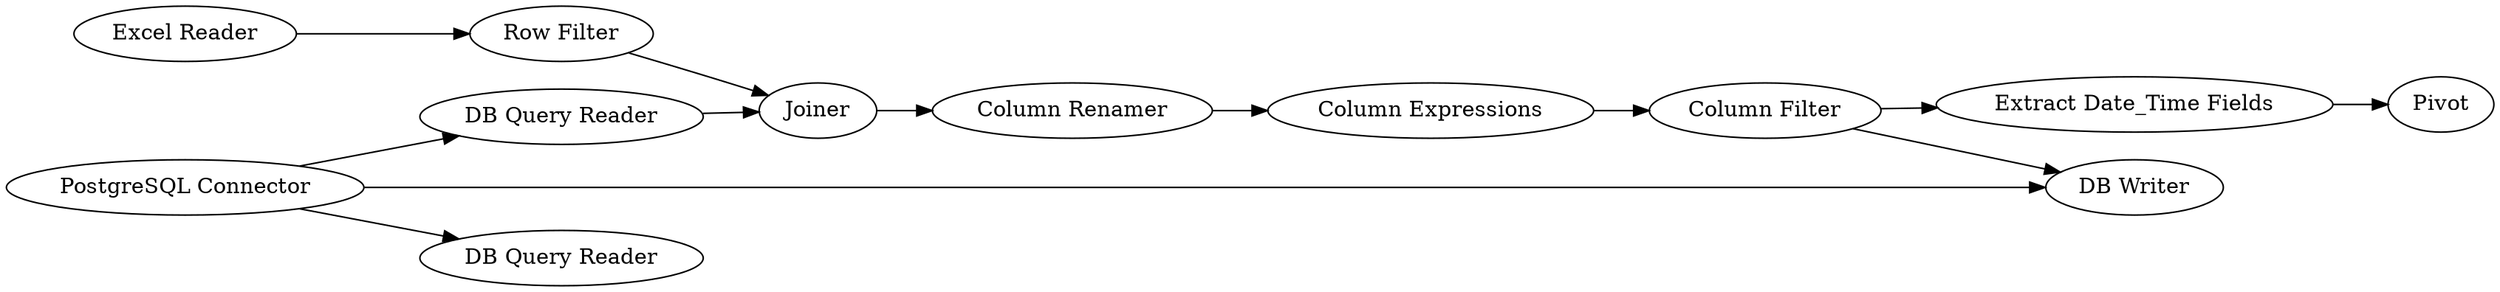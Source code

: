 digraph {
	"-5806436940028419405_54" [label="Extract Date_Time Fields"]
	"-5806436940028419405_13" [label="PostgreSQL Connector"]
	"-5806436940028419405_43" [label="DB Query Reader"]
	"-5806436940028419405_52" [label="DB Writer"]
	"-5806436940028419405_14" [label="Excel Reader"]
	"-5806436940028419405_42" [label="DB Query Reader"]
	"-5806436940028419405_47" [label="Column Renamer"]
	"-5806436940028419405_48" [label="Column Expressions"]
	"-5806436940028419405_46" [label="Row Filter"]
	"-5806436940028419405_49" [label="Column Filter"]
	"-5806436940028419405_53" [label=Pivot]
	"-5806436940028419405_44" [label=Joiner]
	"-5806436940028419405_13" -> "-5806436940028419405_42"
	"-5806436940028419405_43" -> "-5806436940028419405_44"
	"-5806436940028419405_13" -> "-5806436940028419405_52"
	"-5806436940028419405_49" -> "-5806436940028419405_54"
	"-5806436940028419405_13" -> "-5806436940028419405_43"
	"-5806436940028419405_48" -> "-5806436940028419405_49"
	"-5806436940028419405_44" -> "-5806436940028419405_47"
	"-5806436940028419405_46" -> "-5806436940028419405_44"
	"-5806436940028419405_47" -> "-5806436940028419405_48"
	"-5806436940028419405_54" -> "-5806436940028419405_53"
	"-5806436940028419405_14" -> "-5806436940028419405_46"
	"-5806436940028419405_49" -> "-5806436940028419405_52"
	rankdir=LR
}
